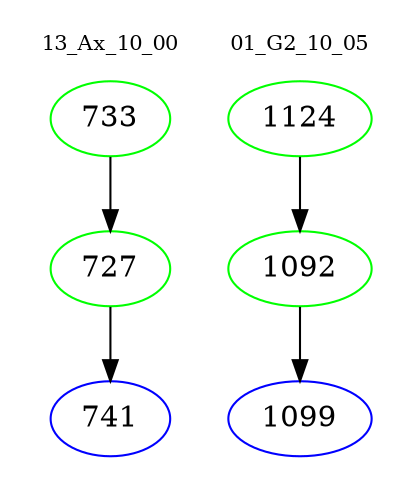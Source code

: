 digraph{
subgraph cluster_0 {
color = white
label = "13_Ax_10_00";
fontsize=10;
T0_733 [label="733", color="green"]
T0_733 -> T0_727 [color="black"]
T0_727 [label="727", color="green"]
T0_727 -> T0_741 [color="black"]
T0_741 [label="741", color="blue"]
}
subgraph cluster_1 {
color = white
label = "01_G2_10_05";
fontsize=10;
T1_1124 [label="1124", color="green"]
T1_1124 -> T1_1092 [color="black"]
T1_1092 [label="1092", color="green"]
T1_1092 -> T1_1099 [color="black"]
T1_1099 [label="1099", color="blue"]
}
}

